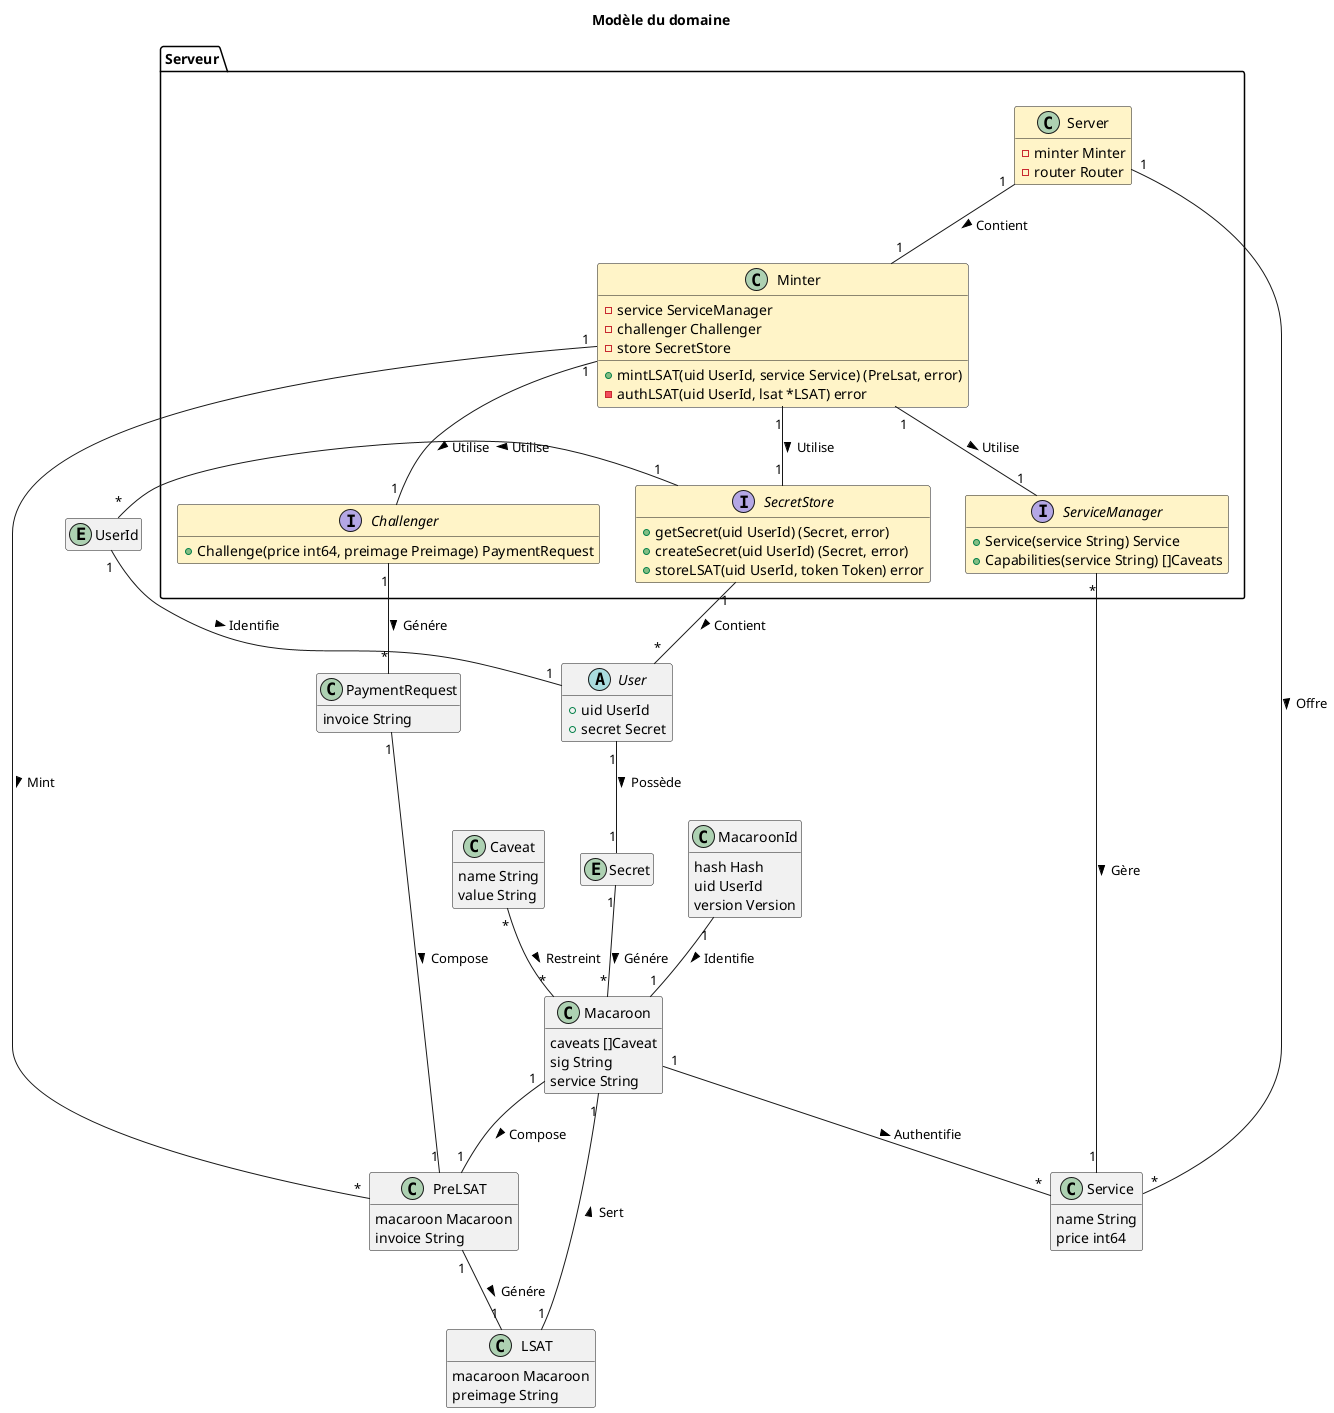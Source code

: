 @startuml
title Modèle du domaine

skinparam class {
  BackgroundColor<<Serveur>> #FFF4C8
}

hide stereotype
hide empty members
  
entity "UserId" as Uid

entity "Secret" as Sec

abstract class "User" as U {
  + uid UserId
  + secret Secret
}

package Serveur {
  class "Server" as Se <<Serveur>> {
    - minter Minter
    - router Router
  }
  
  interface "SecretStore" as SS <<Serveur>>
  
  SS : + getSecret(uid UserId) (Secret, error)
  SS : + createSecret(uid UserId) (Secret, error)
  SS : + storeLSAT(uid UserId, token Token) error
  
  interface "Challenger" as Ch <<Serveur>>
  
  Ch : + Challenge(price int64, preimage Preimage) PaymentRequest
  
  interface "ServiceManager" as SM <<Serveur>>
  
  SM : + Service(service String) Service
  SM : + Capabilities(service String) []Caveats
  
  class "Minter" as Mi <<Serveur>> {
    - service ServiceManager
    - challenger Challenger
    - store SecretStore
  }
  
  Mi : + mintLSAT(uid UserId, service Service) (PreLsat, error)
  Mi : - authLSAT(uid UserId, lsat *LSAT) error

}
  
class "LSAT" as LSAT {
  macaroon Macaroon
  preimage String
}
    
class "PreLSAT" as pLSAT {
  macaroon Macaroon
  invoice String
}
  
    
class "Macaroon" as Mac {
  caveats []Caveat
  sig String
  service String
}
  
class "MacaroonId" as MacId {
  hash Hash
  uid UserId
  version Version
}
  
class "Caveat" as Ca {
  name String
  value String
}

  
class "Service" as Ser {
  name String
  price int64
}
  
class "PaymentRequest" as PR {
  invoice String
}

LSAT "1" -- "1" Mac : > Sert
pLSAT "1" -- "1" LSAT : > Génére
Mi "1" -- "*" pLSAT : > Mint
PR "1" -- "1" pLSAT : > Compose
Mac "1" -- "1" pLSAT : > Compose

MacId "1" -- "1" Mac : > Identifie 
Mac "1" -- "*" Ser : > Authentifie
Ca "*" -- "*" Mac : > Restreint

Mi "1" -- "1" Ch : > Utilise
Mi "1" -- "1" SS : > Utilise
Mi "1" -- "1" SM : > Utilise

SS "1" -- "*" U : > Contient
SS "1" -- "*" Uid : > Utilise
U "1" -- "1" Sec : > Possède
Uid "1" -- "1" U : > Identifie
Sec "1" -- "*" Mac : > Génére

Ser "1" -- "*" SM : < Gère
Ch "1" -- "*" PR : > Génére

Se "1" -- "1" Mi : > Contient
Se "1" -- "*" Ser : > Offre

@enduml